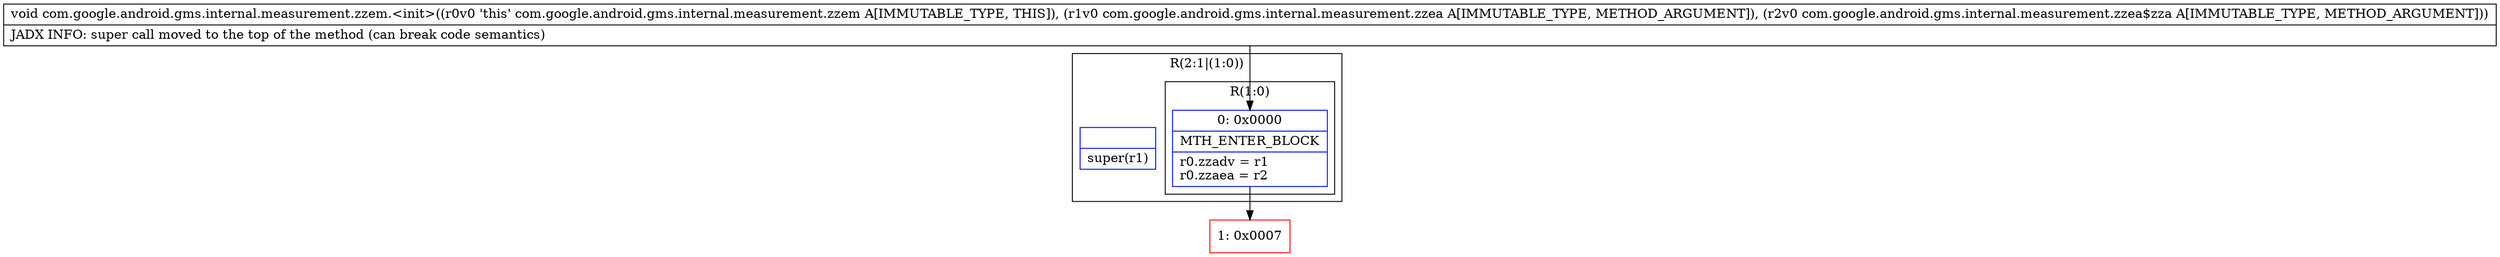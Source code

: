 digraph "CFG forcom.google.android.gms.internal.measurement.zzem.\<init\>(Lcom\/google\/android\/gms\/internal\/measurement\/zzea;Lcom\/google\/android\/gms\/internal\/measurement\/zzea$zza;)V" {
subgraph cluster_Region_443618368 {
label = "R(2:1|(1:0))";
node [shape=record,color=blue];
Node_InsnContainer_1389898555 [shape=record,label="{|super(r1)\l}"];
subgraph cluster_Region_1384824707 {
label = "R(1:0)";
node [shape=record,color=blue];
Node_0 [shape=record,label="{0\:\ 0x0000|MTH_ENTER_BLOCK\l|r0.zzadv = r1\lr0.zzaea = r2\l}"];
}
}
Node_1 [shape=record,color=red,label="{1\:\ 0x0007}"];
MethodNode[shape=record,label="{void com.google.android.gms.internal.measurement.zzem.\<init\>((r0v0 'this' com.google.android.gms.internal.measurement.zzem A[IMMUTABLE_TYPE, THIS]), (r1v0 com.google.android.gms.internal.measurement.zzea A[IMMUTABLE_TYPE, METHOD_ARGUMENT]), (r2v0 com.google.android.gms.internal.measurement.zzea$zza A[IMMUTABLE_TYPE, METHOD_ARGUMENT]))  | JADX INFO: super call moved to the top of the method (can break code semantics)\l}"];
MethodNode -> Node_0;
Node_0 -> Node_1;
}

